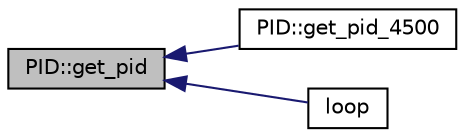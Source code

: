 digraph "PID::get_pid"
{
 // INTERACTIVE_SVG=YES
  edge [fontname="Helvetica",fontsize="10",labelfontname="Helvetica",labelfontsize="10"];
  node [fontname="Helvetica",fontsize="10",shape=record];
  rankdir="LR";
  Node1 [label="PID::get_pid",height=0.2,width=0.4,color="black", fillcolor="grey75", style="filled" fontcolor="black"];
  Node1 -> Node2 [dir="back",color="midnightblue",fontsize="10",style="solid",fontname="Helvetica"];
  Node2 [label="PID::get_pid_4500",height=0.2,width=0.4,color="black", fillcolor="white", style="filled",URL="$classPID.html#ac4e023c6e2d4957b670110e0466a7539"];
  Node1 -> Node3 [dir="back",color="midnightblue",fontsize="10",style="solid",fontname="Helvetica"];
  Node3 [label="loop",height=0.2,width=0.4,color="black", fillcolor="white", style="filled",URL="$pid_8pde.html#afe461d27b9c48d5921c00d521181f12f"];
}
